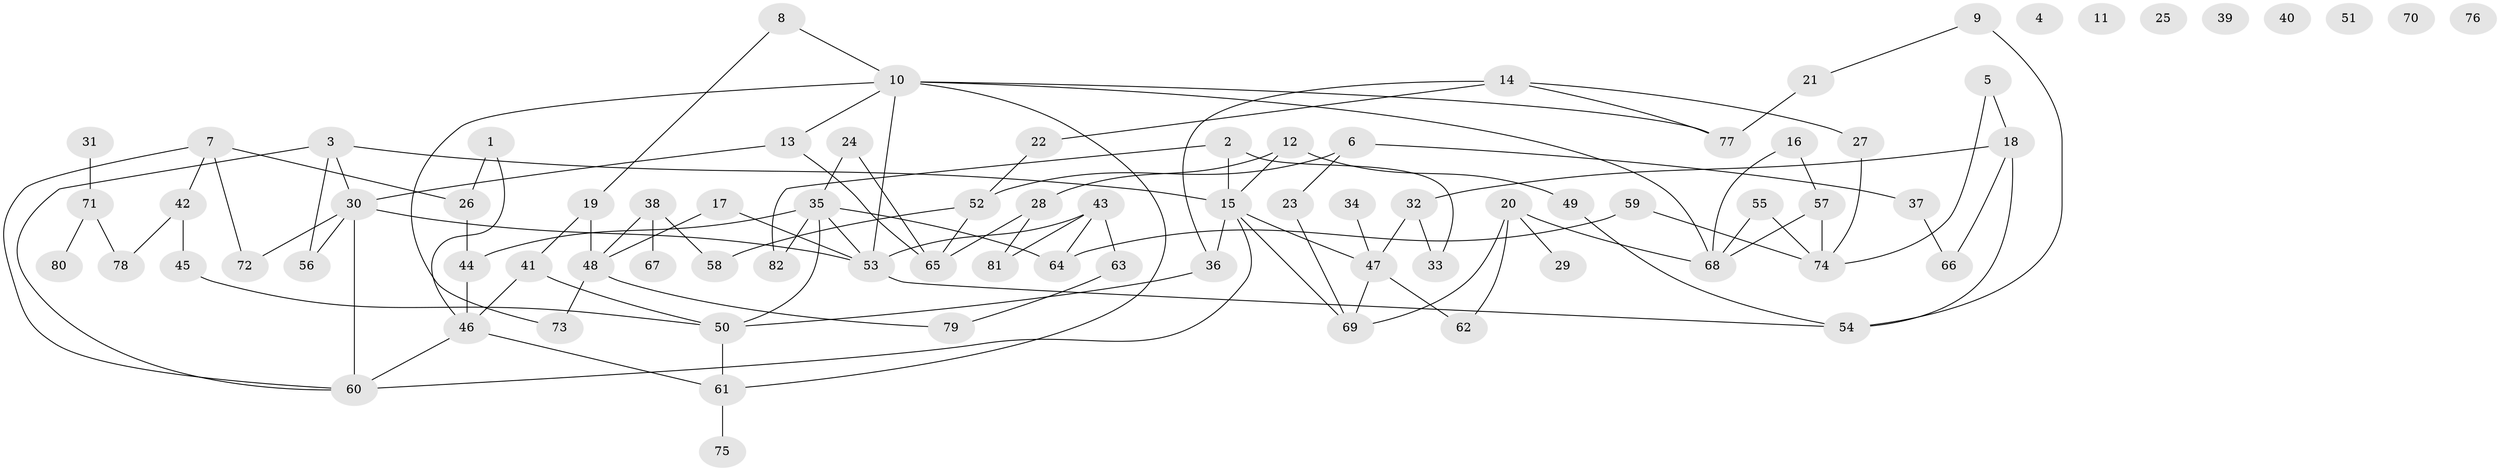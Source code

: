 // coarse degree distribution, {2: 0.28, 4: 0.18, 7: 0.02, 3: 0.24, 6: 0.04, 5: 0.12, 10: 0.02, 1: 0.1}
// Generated by graph-tools (version 1.1) at 2025/35/03/04/25 23:35:45]
// undirected, 82 vertices, 112 edges
graph export_dot {
  node [color=gray90,style=filled];
  1;
  2;
  3;
  4;
  5;
  6;
  7;
  8;
  9;
  10;
  11;
  12;
  13;
  14;
  15;
  16;
  17;
  18;
  19;
  20;
  21;
  22;
  23;
  24;
  25;
  26;
  27;
  28;
  29;
  30;
  31;
  32;
  33;
  34;
  35;
  36;
  37;
  38;
  39;
  40;
  41;
  42;
  43;
  44;
  45;
  46;
  47;
  48;
  49;
  50;
  51;
  52;
  53;
  54;
  55;
  56;
  57;
  58;
  59;
  60;
  61;
  62;
  63;
  64;
  65;
  66;
  67;
  68;
  69;
  70;
  71;
  72;
  73;
  74;
  75;
  76;
  77;
  78;
  79;
  80;
  81;
  82;
  1 -- 26;
  1 -- 46;
  2 -- 15;
  2 -- 33;
  2 -- 82;
  3 -- 15;
  3 -- 30;
  3 -- 56;
  3 -- 60;
  5 -- 18;
  5 -- 74;
  6 -- 23;
  6 -- 37;
  6 -- 52;
  7 -- 26;
  7 -- 42;
  7 -- 60;
  7 -- 72;
  8 -- 10;
  8 -- 19;
  9 -- 21;
  9 -- 54;
  10 -- 13;
  10 -- 53;
  10 -- 61;
  10 -- 68;
  10 -- 73;
  10 -- 77;
  12 -- 15;
  12 -- 28;
  12 -- 49;
  13 -- 30;
  13 -- 65;
  14 -- 22;
  14 -- 27;
  14 -- 36;
  14 -- 77;
  15 -- 36;
  15 -- 47;
  15 -- 60;
  15 -- 69;
  16 -- 57;
  16 -- 68;
  17 -- 48;
  17 -- 53;
  18 -- 32;
  18 -- 54;
  18 -- 66;
  19 -- 41;
  19 -- 48;
  20 -- 29;
  20 -- 62;
  20 -- 68;
  20 -- 69;
  21 -- 77;
  22 -- 52;
  23 -- 69;
  24 -- 35;
  24 -- 65;
  26 -- 44;
  27 -- 74;
  28 -- 65;
  28 -- 81;
  30 -- 53;
  30 -- 56;
  30 -- 60;
  30 -- 72;
  31 -- 71;
  32 -- 33;
  32 -- 47;
  34 -- 47;
  35 -- 44;
  35 -- 50;
  35 -- 53;
  35 -- 64;
  35 -- 82;
  36 -- 50;
  37 -- 66;
  38 -- 48;
  38 -- 58;
  38 -- 67;
  41 -- 46;
  41 -- 50;
  42 -- 45;
  42 -- 78;
  43 -- 53;
  43 -- 63;
  43 -- 64;
  43 -- 81;
  44 -- 46;
  45 -- 50;
  46 -- 60;
  46 -- 61;
  47 -- 62;
  47 -- 69;
  48 -- 73;
  48 -- 79;
  49 -- 54;
  50 -- 61;
  52 -- 58;
  52 -- 65;
  53 -- 54;
  55 -- 68;
  55 -- 74;
  57 -- 68;
  57 -- 74;
  59 -- 64;
  59 -- 74;
  61 -- 75;
  63 -- 79;
  71 -- 78;
  71 -- 80;
}
